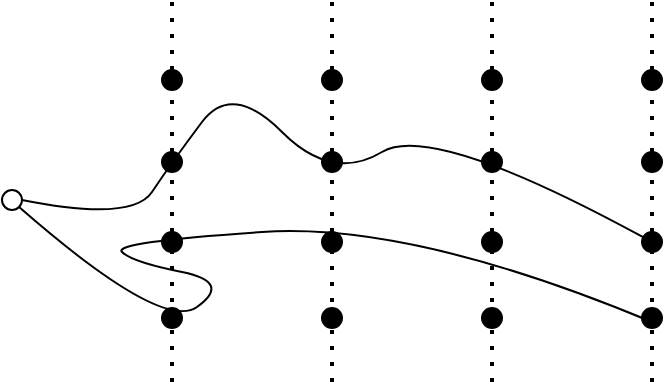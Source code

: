 <mxfile version="26.1.0">
  <diagram name="Page-1" id="QDjrbl9JWhf1gbIu36qh">
    <mxGraphModel dx="494" dy="200" grid="1" gridSize="10" guides="1" tooltips="1" connect="1" arrows="1" fold="1" page="1" pageScale="1" pageWidth="850" pageHeight="1100" math="0" shadow="0">
      <root>
        <mxCell id="0" />
        <mxCell id="1" parent="0" />
        <mxCell id="h15WSgAlARB5DA-Wum4t-1" value="" style="ellipse;whiteSpace=wrap;html=1;aspect=fixed;" vertex="1" parent="1">
          <mxGeometry x="155" y="334" width="10" height="10" as="geometry" />
        </mxCell>
        <mxCell id="h15WSgAlARB5DA-Wum4t-3" value="" style="endArrow=none;dashed=1;html=1;dashPattern=1 3;strokeWidth=2;rounded=0;" edge="1" parent="1" source="h15WSgAlARB5DA-Wum4t-14">
          <mxGeometry width="50" height="50" relative="1" as="geometry">
            <mxPoint x="240" y="430" as="sourcePoint" />
            <mxPoint x="240" y="240" as="targetPoint" />
          </mxGeometry>
        </mxCell>
        <mxCell id="h15WSgAlARB5DA-Wum4t-7" value="" style="ellipse;whiteSpace=wrap;html=1;aspect=fixed;fillColor=#000000;" vertex="1" parent="1">
          <mxGeometry x="235" y="393" width="10" height="10" as="geometry" />
        </mxCell>
        <mxCell id="h15WSgAlARB5DA-Wum4t-11" value="" style="endArrow=none;dashed=1;html=1;dashPattern=1 3;strokeWidth=2;rounded=0;" edge="1" parent="1" target="h15WSgAlARB5DA-Wum4t-10">
          <mxGeometry width="50" height="50" relative="1" as="geometry">
            <mxPoint x="240" y="430" as="sourcePoint" />
            <mxPoint x="240" y="220" as="targetPoint" />
          </mxGeometry>
        </mxCell>
        <mxCell id="h15WSgAlARB5DA-Wum4t-10" value="" style="ellipse;whiteSpace=wrap;html=1;aspect=fixed;fillColor=#000000;" vertex="1" parent="1">
          <mxGeometry x="235" y="355" width="10" height="10" as="geometry" />
        </mxCell>
        <mxCell id="h15WSgAlARB5DA-Wum4t-13" value="" style="endArrow=none;dashed=1;html=1;dashPattern=1 3;strokeWidth=2;rounded=0;" edge="1" parent="1" source="h15WSgAlARB5DA-Wum4t-10" target="h15WSgAlARB5DA-Wum4t-12">
          <mxGeometry width="50" height="50" relative="1" as="geometry">
            <mxPoint x="240" y="355" as="sourcePoint" />
            <mxPoint x="240" y="220" as="targetPoint" />
          </mxGeometry>
        </mxCell>
        <mxCell id="h15WSgAlARB5DA-Wum4t-12" value="" style="ellipse;whiteSpace=wrap;html=1;aspect=fixed;fillColor=#000000;" vertex="1" parent="1">
          <mxGeometry x="235" y="315" width="10" height="10" as="geometry" />
        </mxCell>
        <mxCell id="h15WSgAlARB5DA-Wum4t-15" value="" style="endArrow=none;dashed=1;html=1;dashPattern=1 3;strokeWidth=2;rounded=0;" edge="1" parent="1" source="h15WSgAlARB5DA-Wum4t-12" target="h15WSgAlARB5DA-Wum4t-14">
          <mxGeometry width="50" height="50" relative="1" as="geometry">
            <mxPoint x="240" y="315" as="sourcePoint" />
            <mxPoint x="240" y="220" as="targetPoint" />
          </mxGeometry>
        </mxCell>
        <mxCell id="h15WSgAlARB5DA-Wum4t-14" value="" style="ellipse;whiteSpace=wrap;html=1;aspect=fixed;fillColor=#000000;" vertex="1" parent="1">
          <mxGeometry x="235" y="274" width="10" height="10" as="geometry" />
        </mxCell>
        <mxCell id="h15WSgAlARB5DA-Wum4t-16" value="" style="endArrow=none;dashed=1;html=1;dashPattern=1 3;strokeWidth=2;rounded=0;" edge="1" parent="1" source="h15WSgAlARB5DA-Wum4t-23">
          <mxGeometry width="50" height="50" relative="1" as="geometry">
            <mxPoint x="320" y="430" as="sourcePoint" />
            <mxPoint x="320" y="240" as="targetPoint" />
          </mxGeometry>
        </mxCell>
        <mxCell id="h15WSgAlARB5DA-Wum4t-17" value="" style="ellipse;whiteSpace=wrap;html=1;aspect=fixed;fillColor=#000000;" vertex="1" parent="1">
          <mxGeometry x="315" y="393" width="10" height="10" as="geometry" />
        </mxCell>
        <mxCell id="h15WSgAlARB5DA-Wum4t-18" value="" style="endArrow=none;dashed=1;html=1;dashPattern=1 3;strokeWidth=2;rounded=0;" edge="1" parent="1" target="h15WSgAlARB5DA-Wum4t-19">
          <mxGeometry width="50" height="50" relative="1" as="geometry">
            <mxPoint x="320" y="430" as="sourcePoint" />
            <mxPoint x="320" y="220" as="targetPoint" />
          </mxGeometry>
        </mxCell>
        <mxCell id="h15WSgAlARB5DA-Wum4t-19" value="" style="ellipse;whiteSpace=wrap;html=1;aspect=fixed;fillColor=#000000;" vertex="1" parent="1">
          <mxGeometry x="315" y="355" width="10" height="10" as="geometry" />
        </mxCell>
        <mxCell id="h15WSgAlARB5DA-Wum4t-20" value="" style="endArrow=none;dashed=1;html=1;dashPattern=1 3;strokeWidth=2;rounded=0;" edge="1" parent="1" source="h15WSgAlARB5DA-Wum4t-19" target="h15WSgAlARB5DA-Wum4t-21">
          <mxGeometry width="50" height="50" relative="1" as="geometry">
            <mxPoint x="320" y="355" as="sourcePoint" />
            <mxPoint x="320" y="220" as="targetPoint" />
          </mxGeometry>
        </mxCell>
        <mxCell id="h15WSgAlARB5DA-Wum4t-21" value="" style="ellipse;whiteSpace=wrap;html=1;aspect=fixed;fillColor=#000000;" vertex="1" parent="1">
          <mxGeometry x="315" y="315" width="10" height="10" as="geometry" />
        </mxCell>
        <mxCell id="h15WSgAlARB5DA-Wum4t-22" value="" style="endArrow=none;dashed=1;html=1;dashPattern=1 3;strokeWidth=2;rounded=0;" edge="1" parent="1" source="h15WSgAlARB5DA-Wum4t-21" target="h15WSgAlARB5DA-Wum4t-23">
          <mxGeometry width="50" height="50" relative="1" as="geometry">
            <mxPoint x="320" y="315" as="sourcePoint" />
            <mxPoint x="320" y="220" as="targetPoint" />
          </mxGeometry>
        </mxCell>
        <mxCell id="h15WSgAlARB5DA-Wum4t-23" value="" style="ellipse;whiteSpace=wrap;html=1;aspect=fixed;fillColor=#000000;" vertex="1" parent="1">
          <mxGeometry x="315" y="274" width="10" height="10" as="geometry" />
        </mxCell>
        <mxCell id="h15WSgAlARB5DA-Wum4t-40" value="" style="endArrow=none;dashed=1;html=1;dashPattern=1 3;strokeWidth=2;rounded=0;" edge="1" parent="1" source="h15WSgAlARB5DA-Wum4t-47">
          <mxGeometry width="50" height="50" relative="1" as="geometry">
            <mxPoint x="400" y="430" as="sourcePoint" />
            <mxPoint x="400" y="240" as="targetPoint" />
          </mxGeometry>
        </mxCell>
        <mxCell id="h15WSgAlARB5DA-Wum4t-41" value="" style="ellipse;whiteSpace=wrap;html=1;aspect=fixed;fillColor=#000000;" vertex="1" parent="1">
          <mxGeometry x="395" y="393" width="10" height="10" as="geometry" />
        </mxCell>
        <mxCell id="h15WSgAlARB5DA-Wum4t-42" value="" style="endArrow=none;dashed=1;html=1;dashPattern=1 3;strokeWidth=2;rounded=0;" edge="1" parent="1" target="h15WSgAlARB5DA-Wum4t-43">
          <mxGeometry width="50" height="50" relative="1" as="geometry">
            <mxPoint x="400" y="430" as="sourcePoint" />
            <mxPoint x="400" y="220" as="targetPoint" />
          </mxGeometry>
        </mxCell>
        <mxCell id="h15WSgAlARB5DA-Wum4t-43" value="" style="ellipse;whiteSpace=wrap;html=1;aspect=fixed;fillColor=#000000;" vertex="1" parent="1">
          <mxGeometry x="395" y="355" width="10" height="10" as="geometry" />
        </mxCell>
        <mxCell id="h15WSgAlARB5DA-Wum4t-44" value="" style="endArrow=none;dashed=1;html=1;dashPattern=1 3;strokeWidth=2;rounded=0;" edge="1" parent="1" source="h15WSgAlARB5DA-Wum4t-43" target="h15WSgAlARB5DA-Wum4t-45">
          <mxGeometry width="50" height="50" relative="1" as="geometry">
            <mxPoint x="400" y="355" as="sourcePoint" />
            <mxPoint x="400" y="220" as="targetPoint" />
          </mxGeometry>
        </mxCell>
        <mxCell id="h15WSgAlARB5DA-Wum4t-45" value="" style="ellipse;whiteSpace=wrap;html=1;aspect=fixed;fillColor=#000000;" vertex="1" parent="1">
          <mxGeometry x="395" y="315" width="10" height="10" as="geometry" />
        </mxCell>
        <mxCell id="h15WSgAlARB5DA-Wum4t-46" value="" style="endArrow=none;dashed=1;html=1;dashPattern=1 3;strokeWidth=2;rounded=0;" edge="1" parent="1" source="h15WSgAlARB5DA-Wum4t-45" target="h15WSgAlARB5DA-Wum4t-47">
          <mxGeometry width="50" height="50" relative="1" as="geometry">
            <mxPoint x="400" y="315" as="sourcePoint" />
            <mxPoint x="400" y="220" as="targetPoint" />
          </mxGeometry>
        </mxCell>
        <mxCell id="h15WSgAlARB5DA-Wum4t-47" value="" style="ellipse;whiteSpace=wrap;html=1;aspect=fixed;fillColor=#000000;" vertex="1" parent="1">
          <mxGeometry x="395" y="274" width="10" height="10" as="geometry" />
        </mxCell>
        <mxCell id="h15WSgAlARB5DA-Wum4t-48" value="" style="endArrow=none;dashed=1;html=1;dashPattern=1 3;strokeWidth=2;rounded=0;" edge="1" parent="1" source="h15WSgAlARB5DA-Wum4t-55">
          <mxGeometry width="50" height="50" relative="1" as="geometry">
            <mxPoint x="480" y="430" as="sourcePoint" />
            <mxPoint x="480" y="240" as="targetPoint" />
          </mxGeometry>
        </mxCell>
        <mxCell id="h15WSgAlARB5DA-Wum4t-49" value="" style="ellipse;whiteSpace=wrap;html=1;aspect=fixed;fillColor=#000000;" vertex="1" parent="1">
          <mxGeometry x="475" y="393" width="10" height="10" as="geometry" />
        </mxCell>
        <mxCell id="h15WSgAlARB5DA-Wum4t-50" value="" style="endArrow=none;dashed=1;html=1;dashPattern=1 3;strokeWidth=2;rounded=0;" edge="1" parent="1" target="h15WSgAlARB5DA-Wum4t-51">
          <mxGeometry width="50" height="50" relative="1" as="geometry">
            <mxPoint x="480" y="430" as="sourcePoint" />
            <mxPoint x="480" y="220" as="targetPoint" />
          </mxGeometry>
        </mxCell>
        <mxCell id="h15WSgAlARB5DA-Wum4t-51" value="" style="ellipse;whiteSpace=wrap;html=1;aspect=fixed;fillColor=#000000;" vertex="1" parent="1">
          <mxGeometry x="475" y="355" width="10" height="10" as="geometry" />
        </mxCell>
        <mxCell id="h15WSgAlARB5DA-Wum4t-52" value="" style="endArrow=none;dashed=1;html=1;dashPattern=1 3;strokeWidth=2;rounded=0;" edge="1" parent="1" source="h15WSgAlARB5DA-Wum4t-51" target="h15WSgAlARB5DA-Wum4t-53">
          <mxGeometry width="50" height="50" relative="1" as="geometry">
            <mxPoint x="480" y="355" as="sourcePoint" />
            <mxPoint x="480" y="220" as="targetPoint" />
          </mxGeometry>
        </mxCell>
        <mxCell id="h15WSgAlARB5DA-Wum4t-53" value="" style="ellipse;whiteSpace=wrap;html=1;aspect=fixed;fillColor=#000000;" vertex="1" parent="1">
          <mxGeometry x="475" y="315" width="10" height="10" as="geometry" />
        </mxCell>
        <mxCell id="h15WSgAlARB5DA-Wum4t-54" value="" style="endArrow=none;dashed=1;html=1;dashPattern=1 3;strokeWidth=2;rounded=0;" edge="1" parent="1" source="h15WSgAlARB5DA-Wum4t-53" target="h15WSgAlARB5DA-Wum4t-55">
          <mxGeometry width="50" height="50" relative="1" as="geometry">
            <mxPoint x="480" y="315" as="sourcePoint" />
            <mxPoint x="480" y="220" as="targetPoint" />
          </mxGeometry>
        </mxCell>
        <mxCell id="h15WSgAlARB5DA-Wum4t-55" value="" style="ellipse;whiteSpace=wrap;html=1;aspect=fixed;fillColor=#000000;" vertex="1" parent="1">
          <mxGeometry x="475" y="274" width="10" height="10" as="geometry" />
        </mxCell>
        <mxCell id="h15WSgAlARB5DA-Wum4t-64" value="" style="curved=1;endArrow=none;html=1;rounded=0;startFill=0;exitX=1;exitY=0.5;exitDx=0;exitDy=0;" edge="1" parent="1" source="h15WSgAlARB5DA-Wum4t-1" target="h15WSgAlARB5DA-Wum4t-51">
          <mxGeometry width="50" height="50" relative="1" as="geometry">
            <mxPoint x="165" y="344" as="sourcePoint" />
            <mxPoint x="215" y="294" as="targetPoint" />
            <Array as="points">
              <mxPoint x="220" y="350" />
              <mxPoint x="240" y="320" />
              <mxPoint x="270" y="280" />
              <mxPoint x="320" y="330" />
              <mxPoint x="370" y="300" />
            </Array>
          </mxGeometry>
        </mxCell>
        <mxCell id="h15WSgAlARB5DA-Wum4t-66" value="" style="curved=1;endArrow=none;html=1;rounded=0;startFill=0;exitX=1;exitY=1;exitDx=0;exitDy=0;" edge="1" parent="1" source="h15WSgAlARB5DA-Wum4t-1">
          <mxGeometry width="50" height="50" relative="1" as="geometry">
            <mxPoint x="185" y="405" as="sourcePoint" />
            <mxPoint x="480" y="400" as="targetPoint" />
            <Array as="points">
              <mxPoint x="235" y="405" />
              <mxPoint x="270" y="380" />
              <mxPoint x="220" y="370" />
              <mxPoint x="210" y="360" />
              <mxPoint x="360" y="350" />
            </Array>
          </mxGeometry>
        </mxCell>
      </root>
    </mxGraphModel>
  </diagram>
</mxfile>
